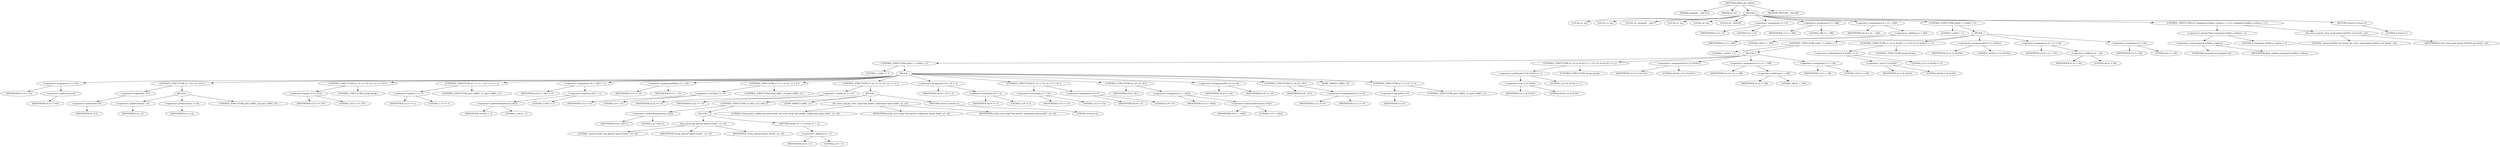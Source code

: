 digraph udhcp_get_option {  
"1000107" [label = "(METHOD,udhcp_get_option)" ]
"1000108" [label = "(PARAM,unsigned __int8 *a1)" ]
"1000109" [label = "(PARAM,int a2)" ]
"1000110" [label = "(BLOCK,,)" ]
"1000111" [label = "(LOCAL,v2: int)" ]
"1000112" [label = "(LOCAL,v3: int)" ]
"1000113" [label = "(LOCAL,v4: unsigned __int8 *)" ]
"1000114" [label = "(LOCAL,v5: int)" ]
"1000115" [label = "(LOCAL,v6: int)" ]
"1000116" [label = "(LOCAL,v8: _BOOL4)" ]
"1000117" [label = "(<operator>.assignment,v2 = 0)" ]
"1000118" [label = "(IDENTIFIER,v2,v2 = 0)" ]
"1000119" [label = "(LITERAL,0,v2 = 0)" ]
"1000120" [label = "(<operator>.assignment,v3 = 388)" ]
"1000121" [label = "(IDENTIFIER,v3,v3 = 388)" ]
"1000122" [label = "(LITERAL,388,v3 = 388)" ]
"1000123" [label = "(<operator>.assignment,v4 = a1 + 240)" ]
"1000124" [label = "(IDENTIFIER,v4,v4 = a1 + 240)" ]
"1000125" [label = "(<operator>.addition,a1 + 240)" ]
"1000126" [label = "(IDENTIFIER,a1,a1 + 240)" ]
"1000127" [label = "(LITERAL,240,a1 + 240)" ]
"1000128" [label = "(CONTROL_STRUCTURE,while ( 1 ),while ( 1 ))" ]
"1000129" [label = "(LITERAL,1,while ( 1 ))" ]
"1000130" [label = "(BLOCK,,)" ]
"1000131" [label = "(CONTROL_STRUCTURE,while ( 1 ),while ( 1 ))" ]
"1000132" [label = "(LITERAL,1,while ( 1 ))" ]
"1000133" [label = "(BLOCK,,)" ]
"1000134" [label = "(CONTROL_STRUCTURE,while ( 1 ),while ( 1 ))" ]
"1000135" [label = "(LITERAL,1,while ( 1 ))" ]
"1000136" [label = "(BLOCK,,)" ]
"1000137" [label = "(<operator>.assignment,v5 = *v4)" ]
"1000138" [label = "(IDENTIFIER,v5,v5 = *v4)" ]
"1000139" [label = "(<operator>.indirection,*v4)" ]
"1000140" [label = "(IDENTIFIER,v4,v5 = *v4)" ]
"1000141" [label = "(CONTROL_STRUCTURE,if ( !*v4 ),if ( !*v4 ))" ]
"1000142" [label = "(<operator>.logicalNot,!*v4)" ]
"1000143" [label = "(<operator>.indirection,*v4)" ]
"1000144" [label = "(IDENTIFIER,v4,!*v4)" ]
"1000145" [label = "(BLOCK,,)" ]
"1000146" [label = "(<operator>.preDecrement,--v3)" ]
"1000147" [label = "(IDENTIFIER,v3,--v3)" ]
"1000148" [label = "(<operator>.preIncrement,++v4)" ]
"1000149" [label = "(IDENTIFIER,v4,++v4)" ]
"1000150" [label = "(CONTROL_STRUCTURE,goto LABEL_20;,goto LABEL_20;)" ]
"1000151" [label = "(CONTROL_STRUCTURE,if ( v5 == 255 ),if ( v5 == 255 ))" ]
"1000152" [label = "(<operator>.equals,v5 == 255)" ]
"1000153" [label = "(IDENTIFIER,v5,v5 == 255)" ]
"1000154" [label = "(LITERAL,255,v5 == 255)" ]
"1000155" [label = "(CONTROL_STRUCTURE,break;,break;)" ]
"1000156" [label = "(CONTROL_STRUCTURE,if ( v3 == 1 ),if ( v3 == 1 ))" ]
"1000157" [label = "(<operator>.equals,v3 == 1)" ]
"1000158" [label = "(IDENTIFIER,v3,v3 == 1)" ]
"1000159" [label = "(LITERAL,1,v3 == 1)" ]
"1000160" [label = "(CONTROL_STRUCTURE,goto LABEL_21;,goto LABEL_21;)" ]
"1000161" [label = "(<operator>.assignment,v6 = v4[1] + 2)" ]
"1000162" [label = "(IDENTIFIER,v6,v6 = v4[1] + 2)" ]
"1000163" [label = "(<operator>.addition,v4[1] + 2)" ]
"1000164" [label = "(<operator>.indirectIndexAccess,v4[1])" ]
"1000165" [label = "(IDENTIFIER,v4,v4[1] + 2)" ]
"1000166" [label = "(LITERAL,1,v4[1] + 2)" ]
"1000167" [label = "(LITERAL,2,v4[1] + 2)" ]
"1000168" [label = "(<operator>.assignmentMinus,v3 -= v6)" ]
"1000169" [label = "(IDENTIFIER,v3,v3 -= v6)" ]
"1000170" [label = "(IDENTIFIER,v6,v3 -= v6)" ]
"1000171" [label = "(CONTROL_STRUCTURE,if ( v3 < 0 ),if ( v3 < 0 ))" ]
"1000172" [label = "(<operator>.lessThan,v3 < 0)" ]
"1000173" [label = "(IDENTIFIER,v3,v3 < 0)" ]
"1000174" [label = "(LITERAL,0,v3 < 0)" ]
"1000175" [label = "(CONTROL_STRUCTURE,goto LABEL_21;,goto LABEL_21;)" ]
"1000176" [label = "(CONTROL_STRUCTURE,if ( a2 == v5 ),if ( a2 == v5 ))" ]
"1000177" [label = "(<operator>.equals,a2 == v5)" ]
"1000178" [label = "(IDENTIFIER,a2,a2 == v5)" ]
"1000179" [label = "(IDENTIFIER,v5,a2 == v5)" ]
"1000180" [label = "(BLOCK,,)" ]
"1000181" [label = "(CONTROL_STRUCTURE,if ( v4[1] ),if ( v4[1] ))" ]
"1000182" [label = "(<operator>.indirectIndexAccess,v4[1])" ]
"1000183" [label = "(IDENTIFIER,v4,if ( v4[1] ))" ]
"1000184" [label = "(LITERAL,1,if ( v4[1] ))" ]
"1000185" [label = "(BLOCK,,)" ]
"1000186" [label = "(log_option,log_option(\"option found\", v4, v2))" ]
"1000187" [label = "(LITERAL,\"option found\",log_option(\"option found\", v4, v2))" ]
"1000188" [label = "(IDENTIFIER,v4,log_option(\"option found\", v4, v2))" ]
"1000189" [label = "(IDENTIFIER,v2,log_option(\"option found\", v4, v2))" ]
"1000190" [label = "(RETURN,return v4 + 2;,return v4 + 2;)" ]
"1000191" [label = "(<operator>.addition,v4 + 2)" ]
"1000192" [label = "(IDENTIFIER,v4,v4 + 2)" ]
"1000193" [label = "(LITERAL,2,v4 + 2)" ]
"1000194" [label = "(JUMP_TARGET,LABEL_21)" ]
"1000195" [label = "(bb_error_msg,bb_error_msg(\"bad packet, malformed option field\", a2, v2))" ]
"1000196" [label = "(LITERAL,\"bad packet, malformed option field\",bb_error_msg(\"bad packet, malformed option field\", a2, v2))" ]
"1000197" [label = "(IDENTIFIER,a2,bb_error_msg(\"bad packet, malformed option field\", a2, v2))" ]
"1000198" [label = "(IDENTIFIER,v2,bb_error_msg(\"bad packet, malformed option field\", a2, v2))" ]
"1000199" [label = "(RETURN,return 0;,return 0;)" ]
"1000200" [label = "(LITERAL,0,return 0;)" ]
"1000201" [label = "(<operator>.assignment,v8 = v6 != 2)" ]
"1000202" [label = "(IDENTIFIER,v8,v8 = v6 != 2)" ]
"1000203" [label = "(<operator>.notEquals,v6 != 2)" ]
"1000204" [label = "(IDENTIFIER,v6,v6 != 2)" ]
"1000205" [label = "(LITERAL,2,v6 != 2)" ]
"1000206" [label = "(CONTROL_STRUCTURE,if ( v5 != 52 ),if ( v5 != 52 ))" ]
"1000207" [label = "(<operator>.notEquals,v5 != 52)" ]
"1000208" [label = "(IDENTIFIER,v5,v5 != 52)" ]
"1000209" [label = "(LITERAL,52,v5 != 52)" ]
"1000210" [label = "(<operator>.assignment,v8 = 0)" ]
"1000211" [label = "(IDENTIFIER,v8,v8 = 0)" ]
"1000212" [label = "(LITERAL,0,v8 = 0)" ]
"1000213" [label = "(CONTROL_STRUCTURE,if ( v8 ),if ( v8 ))" ]
"1000214" [label = "(IDENTIFIER,v8,if ( v8 ))" ]
"1000215" [label = "(<operator>.assignment,v5 = v4[2])" ]
"1000216" [label = "(IDENTIFIER,v5,v5 = v4[2])" ]
"1000217" [label = "(<operator>.indirectIndexAccess,v4[2])" ]
"1000218" [label = "(IDENTIFIER,v4,v5 = v4[2])" ]
"1000219" [label = "(LITERAL,2,v5 = v4[2])" ]
"1000220" [label = "(<operator>.assignmentPlus,v4 += v6)" ]
"1000221" [label = "(IDENTIFIER,v4,v4 += v6)" ]
"1000222" [label = "(IDENTIFIER,v6,v4 += v6)" ]
"1000223" [label = "(CONTROL_STRUCTURE,if ( v8 ),if ( v8 ))" ]
"1000224" [label = "(IDENTIFIER,v8,if ( v8 ))" ]
"1000225" [label = "(<operators>.assignmentOr,v2 |= v5)" ]
"1000226" [label = "(IDENTIFIER,v2,v2 |= v5)" ]
"1000227" [label = "(IDENTIFIER,v5,v2 |= v5)" ]
"1000228" [label = "(JUMP_TARGET,LABEL_20)" ]
"1000229" [label = "(CONTROL_STRUCTURE,if ( !v3 ),if ( !v3 ))" ]
"1000230" [label = "(<operator>.logicalNot,!v3)" ]
"1000231" [label = "(IDENTIFIER,v3,!v3)" ]
"1000232" [label = "(CONTROL_STRUCTURE,goto LABEL_21;,goto LABEL_21;)" ]
"1000233" [label = "(CONTROL_STRUCTURE,if ( (v2 & 0x101) != 1 ),if ( (v2 & 0x101) != 1 ))" ]
"1000234" [label = "(<operator>.notEquals,(v2 & 0x101) != 1)" ]
"1000235" [label = "(<operator>.and,v2 & 0x101)" ]
"1000236" [label = "(IDENTIFIER,v2,v2 & 0x101)" ]
"1000237" [label = "(LITERAL,0x101,v2 & 0x101)" ]
"1000238" [label = "(LITERAL,1,(v2 & 0x101) != 1)" ]
"1000239" [label = "(CONTROL_STRUCTURE,break;,break;)" ]
"1000240" [label = "(<operators>.assignmentOr,v2 |= 0x101u)" ]
"1000241" [label = "(IDENTIFIER,v2,v2 |= 0x101u)" ]
"1000242" [label = "(LITERAL,0x101u,v2 |= 0x101u)" ]
"1000243" [label = "(<operator>.assignment,v4 = a1 + 108)" ]
"1000244" [label = "(IDENTIFIER,v4,v4 = a1 + 108)" ]
"1000245" [label = "(<operator>.addition,a1 + 108)" ]
"1000246" [label = "(IDENTIFIER,a1,a1 + 108)" ]
"1000247" [label = "(LITERAL,108,a1 + 108)" ]
"1000248" [label = "(<operator>.assignment,v3 = 128)" ]
"1000249" [label = "(IDENTIFIER,v3,v3 = 128)" ]
"1000250" [label = "(LITERAL,128,v3 = 128)" ]
"1000251" [label = "(CONTROL_STRUCTURE,if ( (v2 & 0x202) != 2 ),if ( (v2 & 0x202) != 2 ))" ]
"1000252" [label = "(<operator>.notEquals,(v2 & 0x202) != 2)" ]
"1000253" [label = "(<operator>.and,v2 & 0x202)" ]
"1000254" [label = "(IDENTIFIER,v2,v2 & 0x202)" ]
"1000255" [label = "(LITERAL,0x202,v2 & 0x202)" ]
"1000256" [label = "(LITERAL,2,(v2 & 0x202) != 2)" ]
"1000257" [label = "(CONTROL_STRUCTURE,break;,break;)" ]
"1000258" [label = "(<operators>.assignmentOr,v2 |= 0x202u)" ]
"1000259" [label = "(IDENTIFIER,v2,v2 |= 0x202u)" ]
"1000260" [label = "(LITERAL,0x202u,v2 |= 0x202u)" ]
"1000261" [label = "(<operator>.assignment,v4 = a1 + 44)" ]
"1000262" [label = "(IDENTIFIER,v4,v4 = a1 + 44)" ]
"1000263" [label = "(<operator>.addition,a1 + 44)" ]
"1000264" [label = "(IDENTIFIER,a1,a1 + 44)" ]
"1000265" [label = "(LITERAL,44,a1 + 44)" ]
"1000266" [label = "(<operator>.assignment,v3 = 64)" ]
"1000267" [label = "(IDENTIFIER,v3,v3 = 64)" ]
"1000268" [label = "(LITERAL,64,v3 = 64)" ]
"1000269" [label = "(CONTROL_STRUCTURE,if ( (unsigned int)dhcp_verbose > 2 ),if ( (unsigned int)dhcp_verbose > 2 ))" ]
"1000270" [label = "(<operator>.greaterThan,(unsigned int)dhcp_verbose > 2)" ]
"1000271" [label = "(<operator>.cast,(unsigned int)dhcp_verbose)" ]
"1000272" [label = "(UNKNOWN,unsigned int,unsigned int)" ]
"1000273" [label = "(IDENTIFIER,dhcp_verbose,(unsigned int)dhcp_verbose)" ]
"1000274" [label = "(LITERAL,2,(unsigned int)dhcp_verbose > 2)" ]
"1000275" [label = "(bb_error_msg,bb_error_msg(\"option 0x%02x not found\", a2))" ]
"1000276" [label = "(LITERAL,\"option 0x%02x not found\",bb_error_msg(\"option 0x%02x not found\", a2))" ]
"1000277" [label = "(IDENTIFIER,a2,bb_error_msg(\"option 0x%02x not found\", a2))" ]
"1000278" [label = "(RETURN,return 0;,return 0;)" ]
"1000279" [label = "(LITERAL,0,return 0;)" ]
"1000280" [label = "(METHOD_RETURN,__fastcall)" ]
  "1000107" -> "1000108" 
  "1000107" -> "1000109" 
  "1000107" -> "1000110" 
  "1000107" -> "1000280" 
  "1000110" -> "1000111" 
  "1000110" -> "1000112" 
  "1000110" -> "1000113" 
  "1000110" -> "1000114" 
  "1000110" -> "1000115" 
  "1000110" -> "1000116" 
  "1000110" -> "1000117" 
  "1000110" -> "1000120" 
  "1000110" -> "1000123" 
  "1000110" -> "1000128" 
  "1000110" -> "1000269" 
  "1000110" -> "1000278" 
  "1000117" -> "1000118" 
  "1000117" -> "1000119" 
  "1000120" -> "1000121" 
  "1000120" -> "1000122" 
  "1000123" -> "1000124" 
  "1000123" -> "1000125" 
  "1000125" -> "1000126" 
  "1000125" -> "1000127" 
  "1000128" -> "1000129" 
  "1000128" -> "1000130" 
  "1000130" -> "1000131" 
  "1000130" -> "1000251" 
  "1000130" -> "1000258" 
  "1000130" -> "1000261" 
  "1000130" -> "1000266" 
  "1000131" -> "1000132" 
  "1000131" -> "1000133" 
  "1000133" -> "1000134" 
  "1000133" -> "1000233" 
  "1000133" -> "1000240" 
  "1000133" -> "1000243" 
  "1000133" -> "1000248" 
  "1000134" -> "1000135" 
  "1000134" -> "1000136" 
  "1000136" -> "1000137" 
  "1000136" -> "1000141" 
  "1000136" -> "1000151" 
  "1000136" -> "1000156" 
  "1000136" -> "1000161" 
  "1000136" -> "1000168" 
  "1000136" -> "1000171" 
  "1000136" -> "1000176" 
  "1000136" -> "1000201" 
  "1000136" -> "1000206" 
  "1000136" -> "1000213" 
  "1000136" -> "1000220" 
  "1000136" -> "1000223" 
  "1000136" -> "1000228" 
  "1000136" -> "1000229" 
  "1000137" -> "1000138" 
  "1000137" -> "1000139" 
  "1000139" -> "1000140" 
  "1000141" -> "1000142" 
  "1000141" -> "1000145" 
  "1000142" -> "1000143" 
  "1000143" -> "1000144" 
  "1000145" -> "1000146" 
  "1000145" -> "1000148" 
  "1000145" -> "1000150" 
  "1000146" -> "1000147" 
  "1000148" -> "1000149" 
  "1000151" -> "1000152" 
  "1000151" -> "1000155" 
  "1000152" -> "1000153" 
  "1000152" -> "1000154" 
  "1000156" -> "1000157" 
  "1000156" -> "1000160" 
  "1000157" -> "1000158" 
  "1000157" -> "1000159" 
  "1000161" -> "1000162" 
  "1000161" -> "1000163" 
  "1000163" -> "1000164" 
  "1000163" -> "1000167" 
  "1000164" -> "1000165" 
  "1000164" -> "1000166" 
  "1000168" -> "1000169" 
  "1000168" -> "1000170" 
  "1000171" -> "1000172" 
  "1000171" -> "1000175" 
  "1000172" -> "1000173" 
  "1000172" -> "1000174" 
  "1000176" -> "1000177" 
  "1000176" -> "1000180" 
  "1000177" -> "1000178" 
  "1000177" -> "1000179" 
  "1000180" -> "1000181" 
  "1000180" -> "1000194" 
  "1000180" -> "1000195" 
  "1000180" -> "1000199" 
  "1000181" -> "1000182" 
  "1000181" -> "1000185" 
  "1000182" -> "1000183" 
  "1000182" -> "1000184" 
  "1000185" -> "1000186" 
  "1000185" -> "1000190" 
  "1000186" -> "1000187" 
  "1000186" -> "1000188" 
  "1000186" -> "1000189" 
  "1000190" -> "1000191" 
  "1000191" -> "1000192" 
  "1000191" -> "1000193" 
  "1000195" -> "1000196" 
  "1000195" -> "1000197" 
  "1000195" -> "1000198" 
  "1000199" -> "1000200" 
  "1000201" -> "1000202" 
  "1000201" -> "1000203" 
  "1000203" -> "1000204" 
  "1000203" -> "1000205" 
  "1000206" -> "1000207" 
  "1000206" -> "1000210" 
  "1000207" -> "1000208" 
  "1000207" -> "1000209" 
  "1000210" -> "1000211" 
  "1000210" -> "1000212" 
  "1000213" -> "1000214" 
  "1000213" -> "1000215" 
  "1000215" -> "1000216" 
  "1000215" -> "1000217" 
  "1000217" -> "1000218" 
  "1000217" -> "1000219" 
  "1000220" -> "1000221" 
  "1000220" -> "1000222" 
  "1000223" -> "1000224" 
  "1000223" -> "1000225" 
  "1000225" -> "1000226" 
  "1000225" -> "1000227" 
  "1000229" -> "1000230" 
  "1000229" -> "1000232" 
  "1000230" -> "1000231" 
  "1000233" -> "1000234" 
  "1000233" -> "1000239" 
  "1000234" -> "1000235" 
  "1000234" -> "1000238" 
  "1000235" -> "1000236" 
  "1000235" -> "1000237" 
  "1000240" -> "1000241" 
  "1000240" -> "1000242" 
  "1000243" -> "1000244" 
  "1000243" -> "1000245" 
  "1000245" -> "1000246" 
  "1000245" -> "1000247" 
  "1000248" -> "1000249" 
  "1000248" -> "1000250" 
  "1000251" -> "1000252" 
  "1000251" -> "1000257" 
  "1000252" -> "1000253" 
  "1000252" -> "1000256" 
  "1000253" -> "1000254" 
  "1000253" -> "1000255" 
  "1000258" -> "1000259" 
  "1000258" -> "1000260" 
  "1000261" -> "1000262" 
  "1000261" -> "1000263" 
  "1000263" -> "1000264" 
  "1000263" -> "1000265" 
  "1000266" -> "1000267" 
  "1000266" -> "1000268" 
  "1000269" -> "1000270" 
  "1000269" -> "1000275" 
  "1000270" -> "1000271" 
  "1000270" -> "1000274" 
  "1000271" -> "1000272" 
  "1000271" -> "1000273" 
  "1000275" -> "1000276" 
  "1000275" -> "1000277" 
  "1000278" -> "1000279" 
}
